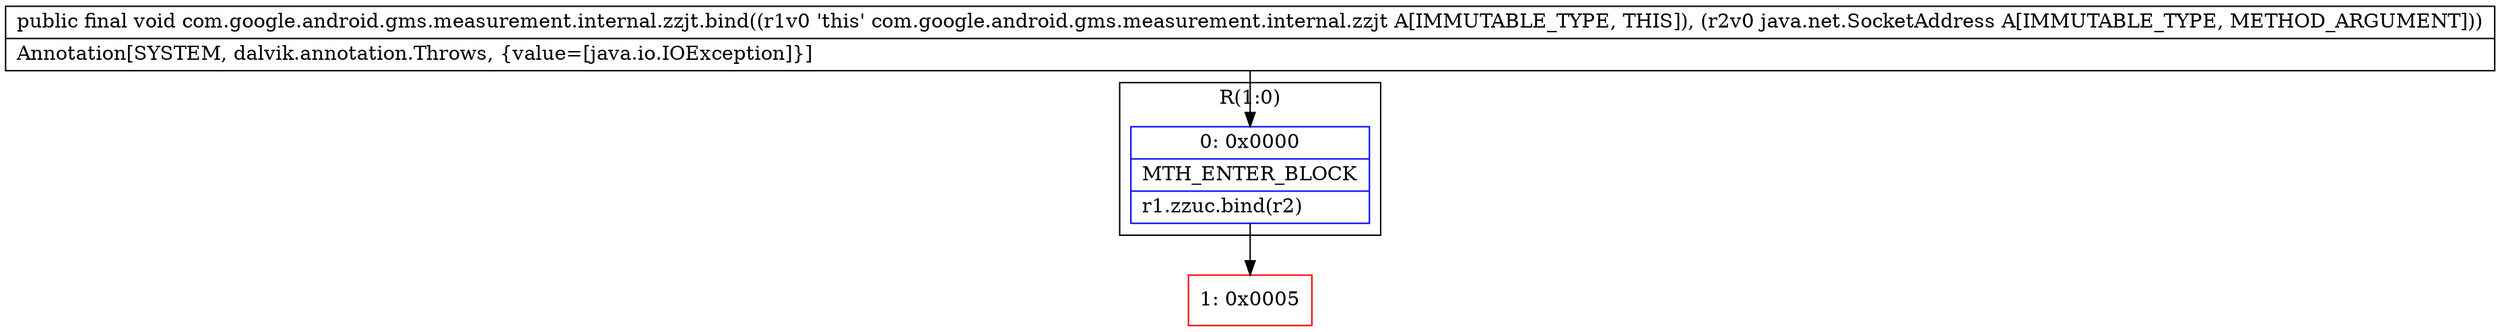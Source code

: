 digraph "CFG forcom.google.android.gms.measurement.internal.zzjt.bind(Ljava\/net\/SocketAddress;)V" {
subgraph cluster_Region_1208178246 {
label = "R(1:0)";
node [shape=record,color=blue];
Node_0 [shape=record,label="{0\:\ 0x0000|MTH_ENTER_BLOCK\l|r1.zzuc.bind(r2)\l}"];
}
Node_1 [shape=record,color=red,label="{1\:\ 0x0005}"];
MethodNode[shape=record,label="{public final void com.google.android.gms.measurement.internal.zzjt.bind((r1v0 'this' com.google.android.gms.measurement.internal.zzjt A[IMMUTABLE_TYPE, THIS]), (r2v0 java.net.SocketAddress A[IMMUTABLE_TYPE, METHOD_ARGUMENT]))  | Annotation[SYSTEM, dalvik.annotation.Throws, \{value=[java.io.IOException]\}]\l}"];
MethodNode -> Node_0;
Node_0 -> Node_1;
}

